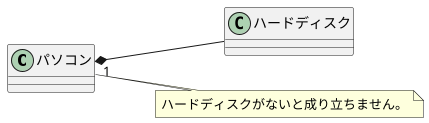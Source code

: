 @startuml ああ
left to right direction
パソコン"1" *-- ハードディスク
note right of パソコン
ハードディスクがないと成り立ちません。
end note
@enduml